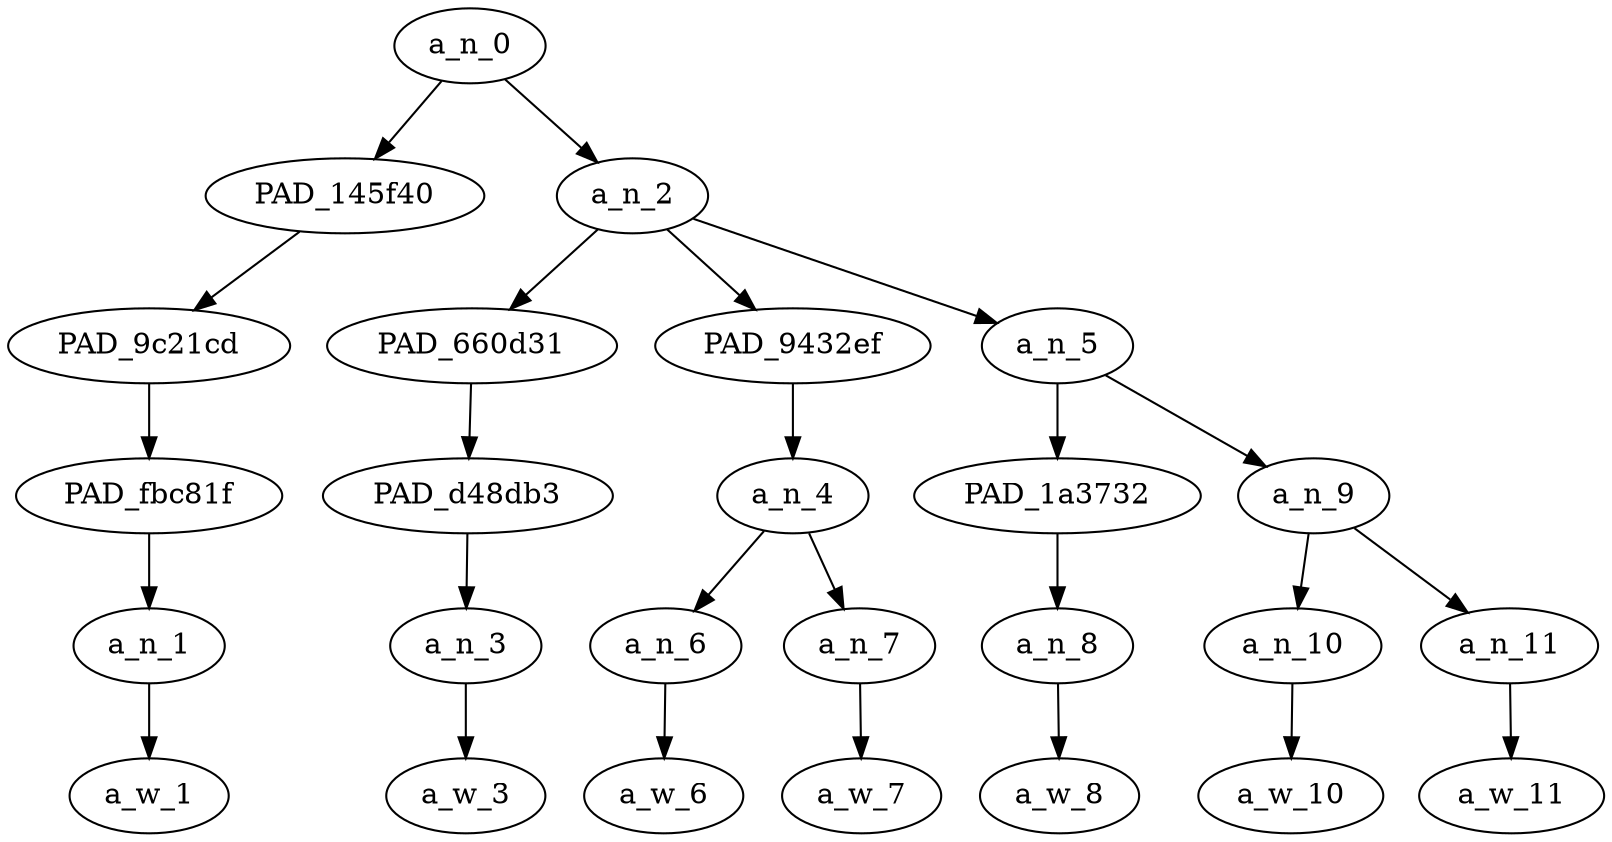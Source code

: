 strict digraph "" {
	a_n_0	[div_dir=1,
		index=0,
		level=5,
		pos="1.375,5!",
		text_span="[0, 1, 2, 3, 4, 5, 6]",
		value=1.00000005];
	PAD_145f40	[div_dir=1,
		index=0,
		level=4,
		pos="0.0,4!",
		text_span="[0]",
		value=0.10813441];
	a_n_0 -> PAD_145f40;
	a_n_2	[div_dir=1,
		index=1,
		level=4,
		pos="2.75,4!",
		text_span="[1, 2, 3, 4, 5, 6]",
		value=0.89043340];
	a_n_0 -> a_n_2;
	PAD_9c21cd	[div_dir=1,
		index=0,
		level=3,
		pos="0.0,3!",
		text_span="[0]",
		value=0.10813441];
	PAD_145f40 -> PAD_9c21cd;
	PAD_fbc81f	[div_dir=1,
		index=0,
		level=2,
		pos="0.0,2!",
		text_span="[0]",
		value=0.10813441];
	PAD_9c21cd -> PAD_fbc81f;
	a_n_1	[div_dir=1,
		index=0,
		level=1,
		pos="0.0,1!",
		text_span="[0]",
		value=0.10813441];
	PAD_fbc81f -> a_n_1;
	a_w_1	[div_dir=0,
		index=0,
		level=0,
		pos="0,0!",
		text_span="[0]",
		value=you];
	a_n_1 -> a_w_1;
	PAD_660d31	[div_dir=-1,
		index=1,
		level=3,
		pos="1.0,3!",
		text_span="[1]",
		value=0.18051648];
	a_n_2 -> PAD_660d31;
	PAD_9432ef	[div_dir=1,
		index=2,
		level=3,
		pos="2.5,3!",
		text_span="[2, 3]",
		value=0.28412145];
	a_n_2 -> PAD_9432ef;
	a_n_5	[div_dir=1,
		index=3,
		level=3,
		pos="4.75,3!",
		text_span="[4, 5, 6]",
		value=0.42454835];
	a_n_2 -> a_n_5;
	PAD_d48db3	[div_dir=-1,
		index=1,
		level=2,
		pos="1.0,2!",
		text_span="[1]",
		value=0.18051648];
	PAD_660d31 -> PAD_d48db3;
	a_n_3	[div_dir=-1,
		index=1,
		level=1,
		pos="1.0,1!",
		text_span="[1]",
		value=0.18051648];
	PAD_d48db3 -> a_n_3;
	a_w_3	[div_dir=0,
		index=1,
		level=0,
		pos="1,0!",
		text_span="[1]",
		value=hate];
	a_n_3 -> a_w_3;
	a_n_4	[div_dir=1,
		index=2,
		level=2,
		pos="2.5,2!",
		text_span="[2, 3]",
		value=0.28412145];
	PAD_9432ef -> a_n_4;
	a_n_6	[div_dir=1,
		index=2,
		level=1,
		pos="2.0,1!",
		text_span="[2]",
		value=0.13950590];
	a_n_4 -> a_n_6;
	a_n_7	[div_dir=1,
		index=3,
		level=1,
		pos="3.0,1!",
		text_span="[3]",
		value=0.14351780];
	a_n_4 -> a_n_7;
	a_w_6	[div_dir=0,
		index=2,
		level=0,
		pos="2,0!",
		text_span="[2]",
		value=your];
	a_n_6 -> a_w_6;
	a_w_7	[div_dir=0,
		index=3,
		level=0,
		pos="3,0!",
		text_span="[3]",
		value=life];
	a_n_7 -> a_w_7;
	PAD_1a3732	[div_dir=1,
		index=3,
		level=2,
		pos="4.0,2!",
		text_span="[4]",
		value=0.13007263];
	a_n_5 -> PAD_1a3732;
	a_n_9	[div_dir=1,
		index=4,
		level=2,
		pos="5.5,2!",
		text_span="[5, 6]",
		value=0.29340772];
	a_n_5 -> a_n_9;
	a_n_8	[div_dir=1,
		index=4,
		level=1,
		pos="4.0,1!",
		text_span="[4]",
		value=0.13007263];
	PAD_1a3732 -> a_n_8;
	a_w_8	[div_dir=0,
		index=4,
		level=0,
		pos="4,0!",
		text_span="[4]",
		value=just];
	a_n_8 -> a_w_8;
	a_n_10	[div_dir=1,
		index=5,
		level=1,
		pos="5.0,1!",
		text_span="[5]",
		value=0.10815037];
	a_n_9 -> a_n_10;
	a_n_11	[div_dir=1,
		index=6,
		level=1,
		pos="6.0,1!",
		text_span="[6]",
		value=0.18431197];
	a_n_9 -> a_n_11;
	a_w_10	[div_dir=0,
		index=5,
		level=0,
		pos="5,0!",
		text_span="[5]",
		value=be];
	a_n_10 -> a_w_10;
	a_w_11	[div_dir=0,
		index=6,
		level=0,
		pos="6,0!",
		text_span="[6]",
		value=honest];
	a_n_11 -> a_w_11;
}
